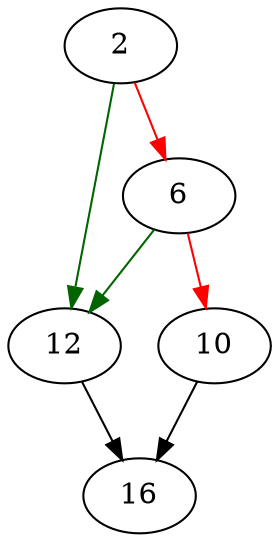 strict digraph "rpl_calloc" {
	// Node definitions.
	2 [entry=true];
	12;
	6;
	10;
	16;

	// Edge definitions.
	2 -> 12 [
		color=darkgreen
		cond=true
	];
	2 -> 6 [
		color=red
		cond=false
	];
	12 -> 16;
	6 -> 12 [
		color=darkgreen
		cond=true
	];
	6 -> 10 [
		color=red
		cond=false
	];
	10 -> 16;
}
